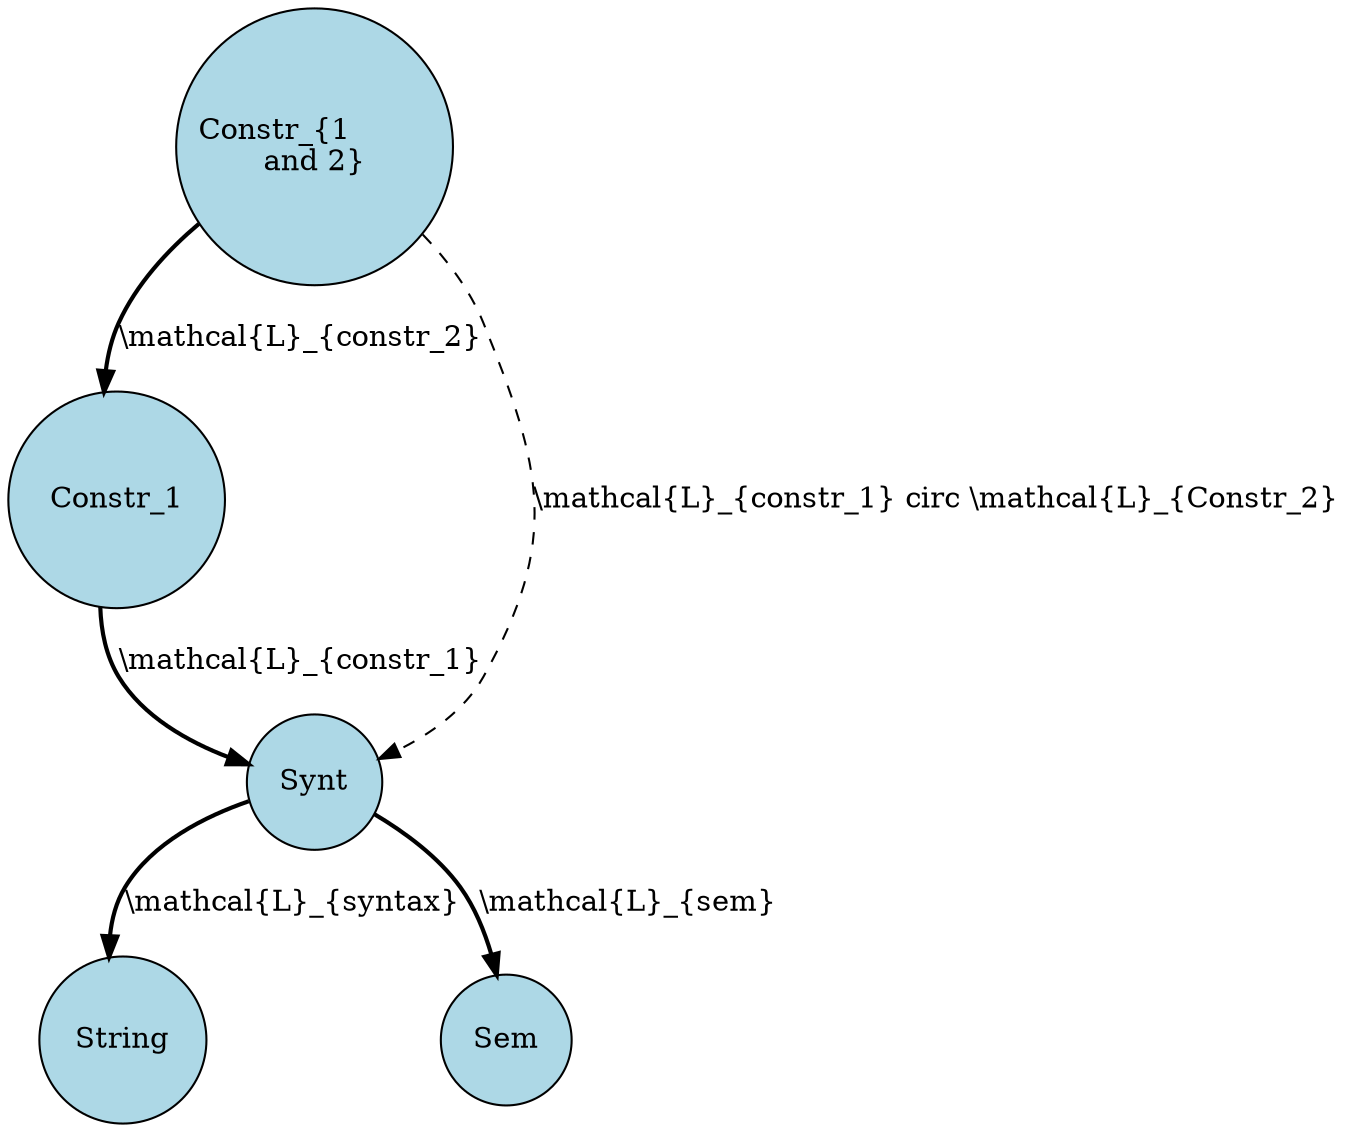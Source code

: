 strict digraph "stacked-constraints" {
  node [shape="circle",style="filled",fillcolor="lightblue"]
  edge [style="bold"]
  "Constr_{1 \land 2}" -> "Constr_1" [label="\\mathcal{L}_{constr_2}"]
  "Constr_1" -> "Synt" [label="\\mathcal{L}_{constr_1}"]
  "Constr_{1 \land 2}" -> "Synt" [label="\\mathcal{L}_{constr_1} \circ \\mathcal{L}_{Constr_2}",style="dashed"]
  "Synt" -> "String" [label="\\mathcal{L}_{syntax}"]
  "Synt" -> "Sem" [label="\\mathcal{L}_{sem}"]
}
